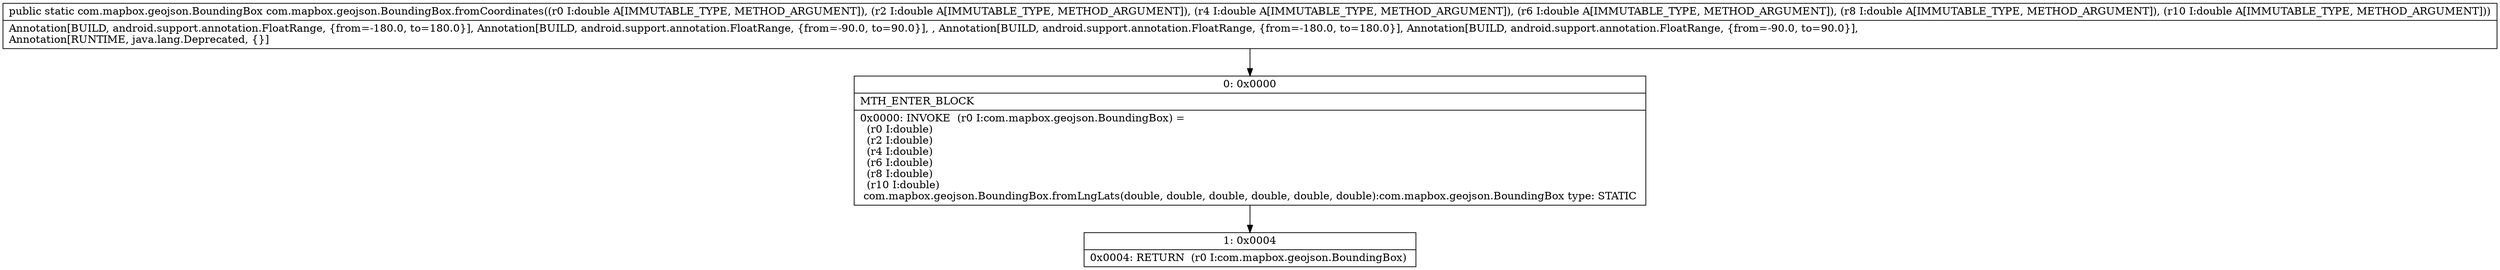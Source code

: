 digraph "CFG forcom.mapbox.geojson.BoundingBox.fromCoordinates(DDDDDD)Lcom\/mapbox\/geojson\/BoundingBox;" {
Node_0 [shape=record,label="{0\:\ 0x0000|MTH_ENTER_BLOCK\l|0x0000: INVOKE  (r0 I:com.mapbox.geojson.BoundingBox) = \l  (r0 I:double)\l  (r2 I:double)\l  (r4 I:double)\l  (r6 I:double)\l  (r8 I:double)\l  (r10 I:double)\l com.mapbox.geojson.BoundingBox.fromLngLats(double, double, double, double, double, double):com.mapbox.geojson.BoundingBox type: STATIC \l}"];
Node_1 [shape=record,label="{1\:\ 0x0004|0x0004: RETURN  (r0 I:com.mapbox.geojson.BoundingBox) \l}"];
MethodNode[shape=record,label="{public static com.mapbox.geojson.BoundingBox com.mapbox.geojson.BoundingBox.fromCoordinates((r0 I:double A[IMMUTABLE_TYPE, METHOD_ARGUMENT]), (r2 I:double A[IMMUTABLE_TYPE, METHOD_ARGUMENT]), (r4 I:double A[IMMUTABLE_TYPE, METHOD_ARGUMENT]), (r6 I:double A[IMMUTABLE_TYPE, METHOD_ARGUMENT]), (r8 I:double A[IMMUTABLE_TYPE, METHOD_ARGUMENT]), (r10 I:double A[IMMUTABLE_TYPE, METHOD_ARGUMENT]))  | Annotation[BUILD, android.support.annotation.FloatRange, \{from=\-180.0, to=180.0\}], Annotation[BUILD, android.support.annotation.FloatRange, \{from=\-90.0, to=90.0\}], , Annotation[BUILD, android.support.annotation.FloatRange, \{from=\-180.0, to=180.0\}], Annotation[BUILD, android.support.annotation.FloatRange, \{from=\-90.0, to=90.0\}], \lAnnotation[RUNTIME, java.lang.Deprecated, \{\}]\l}"];
MethodNode -> Node_0;
Node_0 -> Node_1;
}

